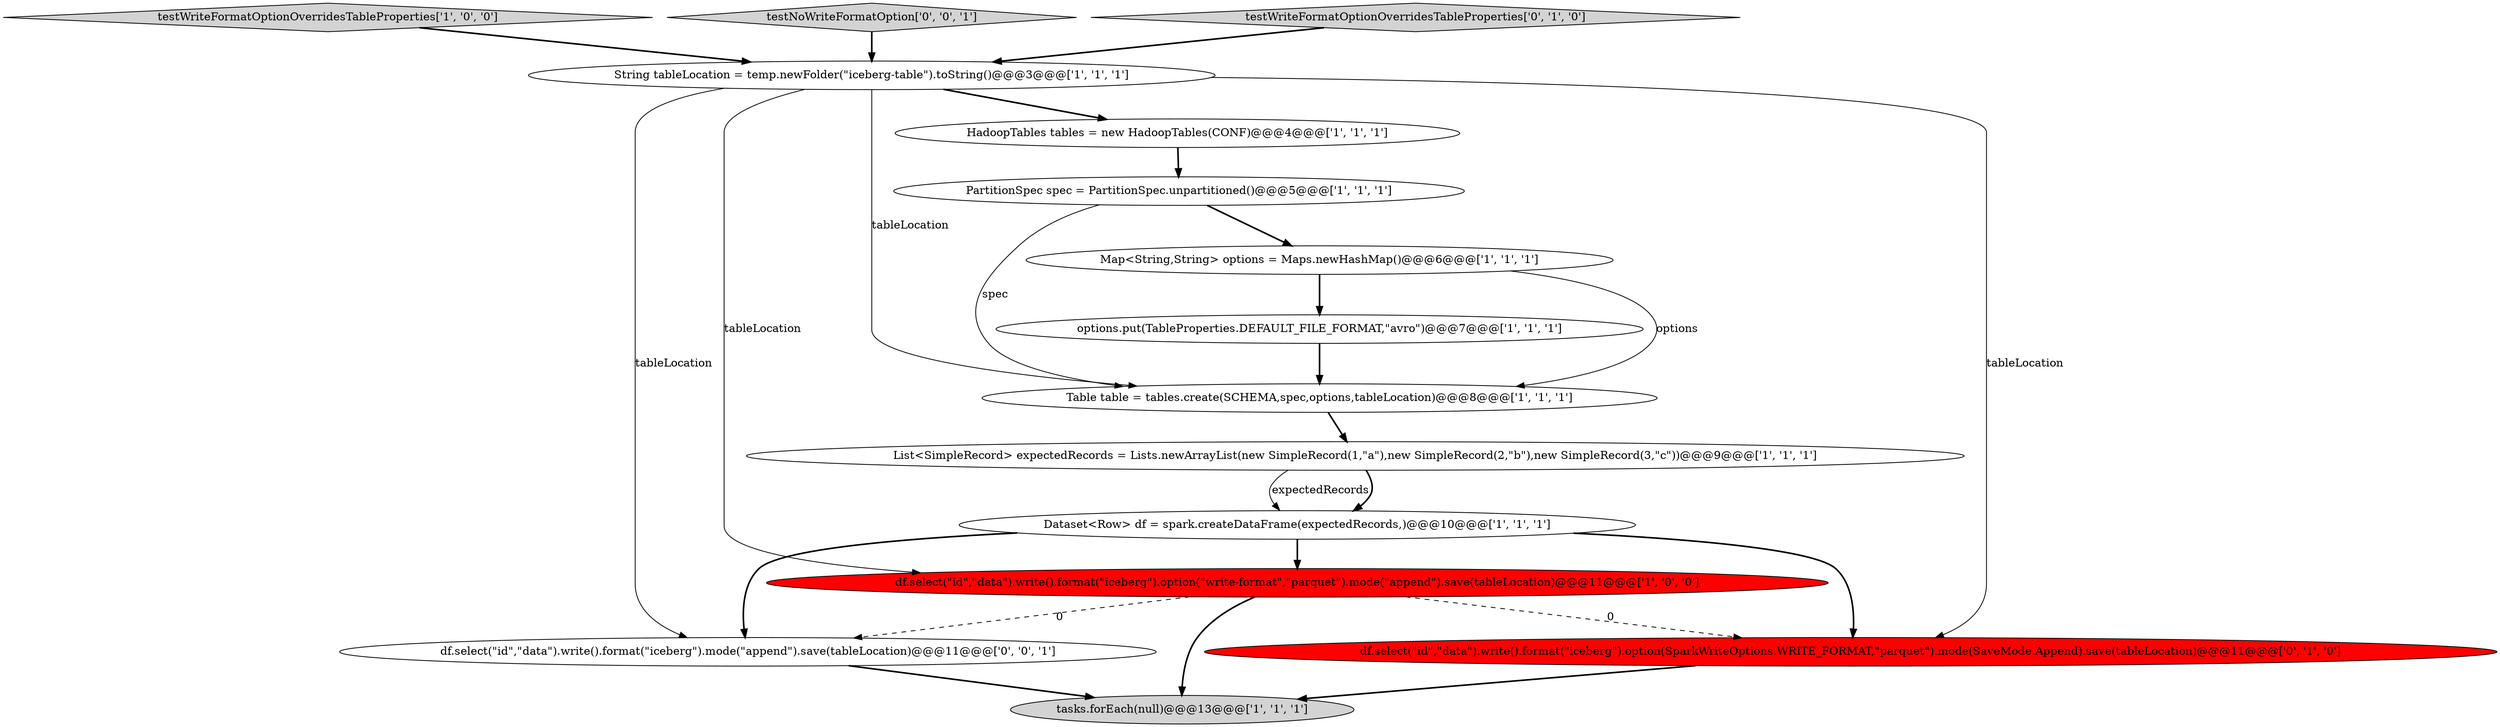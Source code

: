 digraph {
2 [style = filled, label = "tasks.forEach(null)@@@13@@@['1', '1', '1']", fillcolor = lightgray, shape = ellipse image = "AAA0AAABBB1BBB"];
1 [style = filled, label = "options.put(TableProperties.DEFAULT_FILE_FORMAT,\"avro\")@@@7@@@['1', '1', '1']", fillcolor = white, shape = ellipse image = "AAA0AAABBB1BBB"];
6 [style = filled, label = "df.select(\"id\",\"data\").write().format(\"iceberg\").option(\"write-format\",\"parquet\").mode(\"append\").save(tableLocation)@@@11@@@['1', '0', '0']", fillcolor = red, shape = ellipse image = "AAA1AAABBB1BBB"];
7 [style = filled, label = "List<SimpleRecord> expectedRecords = Lists.newArrayList(new SimpleRecord(1,\"a\"),new SimpleRecord(2,\"b\"),new SimpleRecord(3,\"c\"))@@@9@@@['1', '1', '1']", fillcolor = white, shape = ellipse image = "AAA0AAABBB1BBB"];
9 [style = filled, label = "HadoopTables tables = new HadoopTables(CONF)@@@4@@@['1', '1', '1']", fillcolor = white, shape = ellipse image = "AAA0AAABBB1BBB"];
4 [style = filled, label = "Dataset<Row> df = spark.createDataFrame(expectedRecords,)@@@10@@@['1', '1', '1']", fillcolor = white, shape = ellipse image = "AAA0AAABBB1BBB"];
8 [style = filled, label = "testWriteFormatOptionOverridesTableProperties['1', '0', '0']", fillcolor = lightgray, shape = diamond image = "AAA0AAABBB1BBB"];
11 [style = filled, label = "df.select(\"id\",\"data\").write().format(\"iceberg\").option(SparkWriteOptions.WRITE_FORMAT,\"parquet\").mode(SaveMode.Append).save(tableLocation)@@@11@@@['0', '1', '0']", fillcolor = red, shape = ellipse image = "AAA1AAABBB2BBB"];
13 [style = filled, label = "df.select(\"id\",\"data\").write().format(\"iceberg\").mode(\"append\").save(tableLocation)@@@11@@@['0', '0', '1']", fillcolor = white, shape = ellipse image = "AAA0AAABBB3BBB"];
10 [style = filled, label = "PartitionSpec spec = PartitionSpec.unpartitioned()@@@5@@@['1', '1', '1']", fillcolor = white, shape = ellipse image = "AAA0AAABBB1BBB"];
14 [style = filled, label = "testNoWriteFormatOption['0', '0', '1']", fillcolor = lightgray, shape = diamond image = "AAA0AAABBB3BBB"];
3 [style = filled, label = "Map<String,String> options = Maps.newHashMap()@@@6@@@['1', '1', '1']", fillcolor = white, shape = ellipse image = "AAA0AAABBB1BBB"];
12 [style = filled, label = "testWriteFormatOptionOverridesTableProperties['0', '1', '0']", fillcolor = lightgray, shape = diamond image = "AAA0AAABBB2BBB"];
0 [style = filled, label = "String tableLocation = temp.newFolder(\"iceberg-table\").toString()@@@3@@@['1', '1', '1']", fillcolor = white, shape = ellipse image = "AAA0AAABBB1BBB"];
5 [style = filled, label = "Table table = tables.create(SCHEMA,spec,options,tableLocation)@@@8@@@['1', '1', '1']", fillcolor = white, shape = ellipse image = "AAA0AAABBB1BBB"];
1->5 [style = bold, label=""];
7->4 [style = solid, label="expectedRecords"];
0->9 [style = bold, label=""];
3->1 [style = bold, label=""];
4->6 [style = bold, label=""];
4->13 [style = bold, label=""];
6->11 [style = dashed, label="0"];
10->3 [style = bold, label=""];
7->4 [style = bold, label=""];
9->10 [style = bold, label=""];
3->5 [style = solid, label="options"];
12->0 [style = bold, label=""];
11->2 [style = bold, label=""];
0->11 [style = solid, label="tableLocation"];
6->2 [style = bold, label=""];
8->0 [style = bold, label=""];
10->5 [style = solid, label="spec"];
0->13 [style = solid, label="tableLocation"];
6->13 [style = dashed, label="0"];
0->6 [style = solid, label="tableLocation"];
14->0 [style = bold, label=""];
0->5 [style = solid, label="tableLocation"];
5->7 [style = bold, label=""];
4->11 [style = bold, label=""];
13->2 [style = bold, label=""];
}
